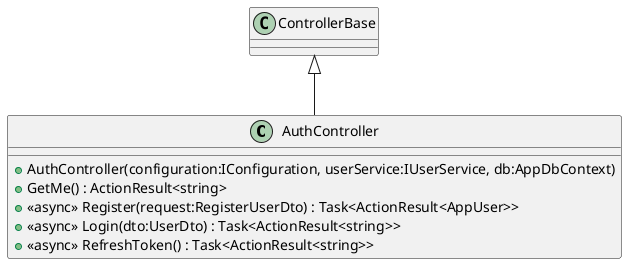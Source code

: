 @startuml
class AuthController {
    + AuthController(configuration:IConfiguration, userService:IUserService, db:AppDbContext)
    + GetMe() : ActionResult<string>
    + <<async>> Register(request:RegisterUserDto) : Task<ActionResult<AppUser>>
    + <<async>> Login(dto:UserDto) : Task<ActionResult<string>>
    + <<async>> RefreshToken() : Task<ActionResult<string>>
}
ControllerBase <|-- AuthController
@enduml
